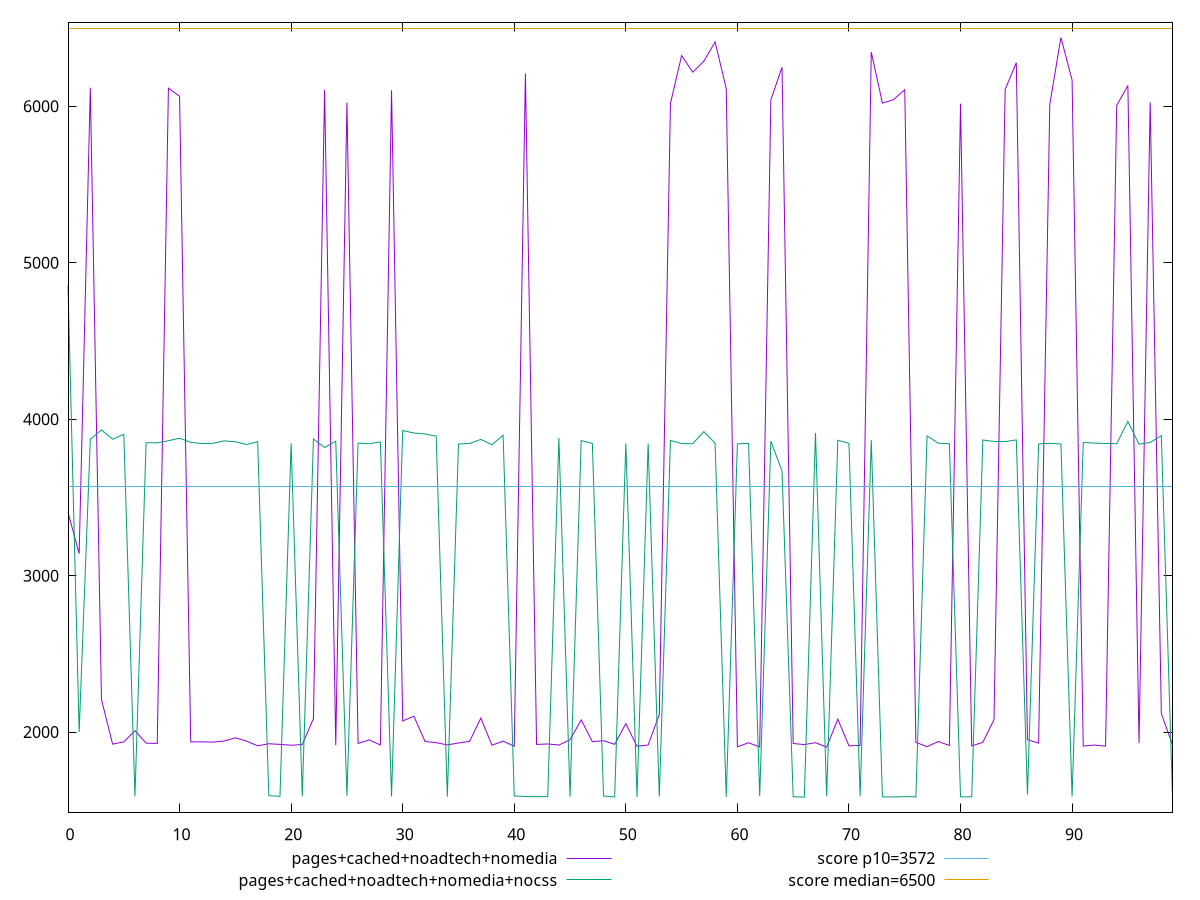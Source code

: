 reset

$pagesCachedNoadtechNomedia <<EOF
0 3404.8194999999987
1 3139.9700000000003
2 6119.517
3 2207.8085000000005
4 1922.7407000000003
5 1937.06515
6 2008.7123000000001
7 1929.0670499999999
8 1927.33855
9 6116.429
10 6064.740000000001
11 1936.68075
12 1937.5528500000003
13 1935.489
14 1942.7049999999995
15 1963.1713499999998
16 1942.5069999999998
17 1911.9016999999997
18 1925.38185
19 1920.9302000000002
20 1915.5589499999996
21 1920.1488
22 2085.929
23 6104.484899999999
24 1915.8814499999996
25 6024.741000000001
26 1927.2479500000002
27 1950.0915
28 1917.0805
29 6103.005000000001
30 2070.7282999999998
31 2101.2174999999997
32 1940.0704999999998
33 1931.967
34 1917.8969499999994
35 1929.7820500000003
36 1940.9918499999999
37 2089.053
38 1915.9585000000002
39 1942.0567999999998
40 1909.1495
41 6210.594999999998
42 1920.8425000000002
43 1923.8637000000003
44 1916.745
45 1951.0155
46 2077.7769
47 1938.448
48 1944.6905000000002
49 1921.42855
50 2054.2655
51 1909.2257
52 1916.9386
53 2112.2378999999996
54 6018.932
55 6324.768
56 6218.532
57 6289.3073
58 6411.841600000002
59 6113.9670000000015
60 1905.5912500000004
61 1931.4850999999999
62 1904.7898500000001
63 6041.338999999999
64 6250.368300000001
65 1926.6837499999997
66 1919.9460000000001
67 1932.15245
68 1903.3360000000005
69 2082.52755
70 1911.6564
71 1914.96495
72 6346.965
73 6020.669
74 6043.239999999999
75 6106.99
76 1934.3485500000002
77 1906.2454500000003
78 1939.4407999999996
79 1914.2468999999999
80 6017.030000000002
81 1911.0964999999997
82 1934.5884999999998
83 2078.691
84 6107.7109
85 6278.8910000000005
86 1950.8201000000001
87 1929.0138
88 6012.2119999999995
89 6440.373500000001
90 6167.582
91 1910.1902499999999
92 1916.8744000000002
93 1909.5528000000004
94 6006.514999999999
95 6132.7871
96 1928.5587000000003
97 6026.037
98 2117.22045
99 1918.7594
EOF

$pagesCachedNoadtechNomediaNocss <<EOF
0 4857.648000000001
1 2000.7900000000004
2 3871.8619999999996
3 3931.3641
4 3871.705
5 3903.018
6 1588.9434
7 3849.357
8 3849.0677
9 3862.335
10 3878.6301999999996
11 3851.9860000000003
12 3844.5504
13 3845.7509999999997
14 3861.667
15 3855.7811
16 3838.0660000000003
17 3856.2990000000004
18 1593.289
19 1589.2395000000001
20 3846.372
21 1589.232
22 3873.403
23 3819.3779999999997
24 3859.1795999999995
25 1591.8824999999997
26 3847.5631999999996
27 3842.9589000000005
28 3854.917
29 1588.60365
30 3927.3190000000004
31 3911.9878000000003
32 3905.4906
33 3892.1020000000003
34 1586.9519
35 3841.5903999999996
36 3844.791
37 3870.8889999999997
38 3836.834
39 3897.026
40 1591.5726000000002
41 1588.1473999999998
42 1586.3583
43 1587.7955
44 3880.169000000001
45 1586.7821
46 3863.2140000000004
47 3845.3909999999996
48 1590.9211999999998
49 1585.049
50 3845.8141
51 1584.911
52 3844.3392999999996
53 1587.1729999999998
54 3864.7819999999997
55 3844.0800000000004
56 3843.514
57 3921.04
58 3847.0550000000003
59 1585.7230000000002
60 3842.4967
61 3845.3296
62 1590.9966
63 3859.7348
64 3669.242
65 1586.2239000000002
66 1583.7735000000002
67 3911.8681
68 1589.4578000000001
69 3865.5616
70 3846.1000000000004
71 1590.3174
72 3866.3814
73 1585.7521
74 1584.9945
75 1586.9015000000004
76 1585.98325
77 3893.0440000000003
78 3846.9925000000003
79 3842.8948
80 1585.2294500000003
81 1585.9648999999997
82 3867.215
83 3857.7151000000003
84 3856.8240000000005
85 3867.8466
86 1600.326
87 3841.9307
88 3845.9647999999993
89 3841.8858999999998
90 1587.4048500000004
91 3851.8289999999997
92 3846.9538
93 3845.083
94 3843.1462999999994
95 3985.7175
96 3839.8540000000003
97 3851.4479999999994
98 3894.0969999999998
99 1584.5969999999998
EOF

set key outside below
set xrange [0:99]
set yrange [1486.6415000000002:6537.5055]
set trange [1486.6415000000002:6537.5055]
set terminal svg size 640, 520 enhanced background rgb 'white'
set output "report_00017_2021-02-10T15-08-03.406Z/first-cpu-idle/comparison/line/3_vs_4.svg"

plot $pagesCachedNoadtechNomedia title "pages+cached+noadtech+nomedia" with line, \
     $pagesCachedNoadtechNomediaNocss title "pages+cached+noadtech+nomedia+nocss" with line, \
     3572 title "score p10=3572", \
     6500 title "score median=6500"

reset
